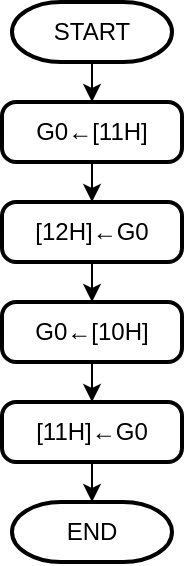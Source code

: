 <mxfile version="13.7.6" type="onedrive"><diagram id="C5RBs43oDa-KdzZeNtuy" name="Page-1"><mxGraphModel dx="266" dy="431" grid="1" gridSize="10" guides="1" tooltips="1" connect="1" arrows="1" fold="1" page="1" pageScale="1" pageWidth="827" pageHeight="1169" math="0" shadow="0"><root><mxCell id="WIyWlLk6GJQsqaUBKTNV-0"/><mxCell id="WIyWlLk6GJQsqaUBKTNV-1" parent="WIyWlLk6GJQsqaUBKTNV-0"/><mxCell id="Fmg_s5BFGthNLubDMeMf-4" style="edgeStyle=orthogonalEdgeStyle;rounded=0;orthogonalLoop=1;jettySize=auto;html=1;exitX=0.5;exitY=1;exitDx=0;exitDy=0;exitPerimeter=0;entryX=0.5;entryY=0;entryDx=0;entryDy=0;" parent="WIyWlLk6GJQsqaUBKTNV-1" source="Fmg_s5BFGthNLubDMeMf-0" target="Fmg_s5BFGthNLubDMeMf-1" edge="1"><mxGeometry relative="1" as="geometry"/></mxCell><mxCell id="Fmg_s5BFGthNLubDMeMf-0" value="START" style="strokeWidth=2;html=1;shape=mxgraph.flowchart.terminator;whiteSpace=wrap;" parent="WIyWlLk6GJQsqaUBKTNV-1" vertex="1"><mxGeometry x="160" y="80" width="80" height="30" as="geometry"/></mxCell><mxCell id="Fmg_s5BFGthNLubDMeMf-5" style="edgeStyle=orthogonalEdgeStyle;rounded=0;orthogonalLoop=1;jettySize=auto;html=1;exitX=0.5;exitY=1;exitDx=0;exitDy=0;entryX=0.5;entryY=0;entryDx=0;entryDy=0;" parent="WIyWlLk6GJQsqaUBKTNV-1" source="Fmg_s5BFGthNLubDMeMf-1" target="Fmg_s5BFGthNLubDMeMf-2" edge="1"><mxGeometry relative="1" as="geometry"/></mxCell><mxCell id="Fmg_s5BFGthNLubDMeMf-1" value="G0←[11H]" style="rounded=1;whiteSpace=wrap;html=1;absoluteArcSize=1;arcSize=14;strokeWidth=2;" parent="WIyWlLk6GJQsqaUBKTNV-1" vertex="1"><mxGeometry x="155" y="130" width="90" height="30" as="geometry"/></mxCell><mxCell id="wpOytHokJib7-t7TAXVQ-2" style="edgeStyle=orthogonalEdgeStyle;rounded=0;orthogonalLoop=1;jettySize=auto;html=1;exitX=0.5;exitY=1;exitDx=0;exitDy=0;entryX=0.5;entryY=0;entryDx=0;entryDy=0;" parent="WIyWlLk6GJQsqaUBKTNV-1" source="Fmg_s5BFGthNLubDMeMf-2" target="wpOytHokJib7-t7TAXVQ-0" edge="1"><mxGeometry relative="1" as="geometry"/></mxCell><mxCell id="Fmg_s5BFGthNLubDMeMf-2" value="[12H]←G0" style="rounded=1;whiteSpace=wrap;html=1;absoluteArcSize=1;arcSize=14;strokeWidth=2;" parent="WIyWlLk6GJQsqaUBKTNV-1" vertex="1"><mxGeometry x="155" y="180" width="90" height="30" as="geometry"/></mxCell><mxCell id="Fmg_s5BFGthNLubDMeMf-3" value="END" style="strokeWidth=2;html=1;shape=mxgraph.flowchart.terminator;whiteSpace=wrap;" parent="WIyWlLk6GJQsqaUBKTNV-1" vertex="1"><mxGeometry x="160" y="330" width="80" height="30" as="geometry"/></mxCell><mxCell id="wpOytHokJib7-t7TAXVQ-3" style="edgeStyle=orthogonalEdgeStyle;rounded=0;orthogonalLoop=1;jettySize=auto;html=1;exitX=0.5;exitY=1;exitDx=0;exitDy=0;entryX=0.5;entryY=0;entryDx=0;entryDy=0;" parent="WIyWlLk6GJQsqaUBKTNV-1" source="wpOytHokJib7-t7TAXVQ-0" target="wpOytHokJib7-t7TAXVQ-1" edge="1"><mxGeometry relative="1" as="geometry"/></mxCell><mxCell id="wpOytHokJib7-t7TAXVQ-0" value="G0←[10H]" style="rounded=1;whiteSpace=wrap;html=1;absoluteArcSize=1;arcSize=14;strokeWidth=2;" parent="WIyWlLk6GJQsqaUBKTNV-1" vertex="1"><mxGeometry x="155" y="230" width="90" height="30" as="geometry"/></mxCell><mxCell id="wpOytHokJib7-t7TAXVQ-4" style="edgeStyle=orthogonalEdgeStyle;rounded=0;orthogonalLoop=1;jettySize=auto;html=1;exitX=0.5;exitY=1;exitDx=0;exitDy=0;entryX=0.5;entryY=0;entryDx=0;entryDy=0;entryPerimeter=0;" parent="WIyWlLk6GJQsqaUBKTNV-1" source="wpOytHokJib7-t7TAXVQ-1" target="Fmg_s5BFGthNLubDMeMf-3" edge="1"><mxGeometry relative="1" as="geometry"/></mxCell><mxCell id="wpOytHokJib7-t7TAXVQ-1" value="[11H]←G0" style="rounded=1;whiteSpace=wrap;html=1;absoluteArcSize=1;arcSize=14;strokeWidth=2;" parent="WIyWlLk6GJQsqaUBKTNV-1" vertex="1"><mxGeometry x="155" y="280" width="90" height="30" as="geometry"/></mxCell></root></mxGraphModel></diagram></mxfile>
